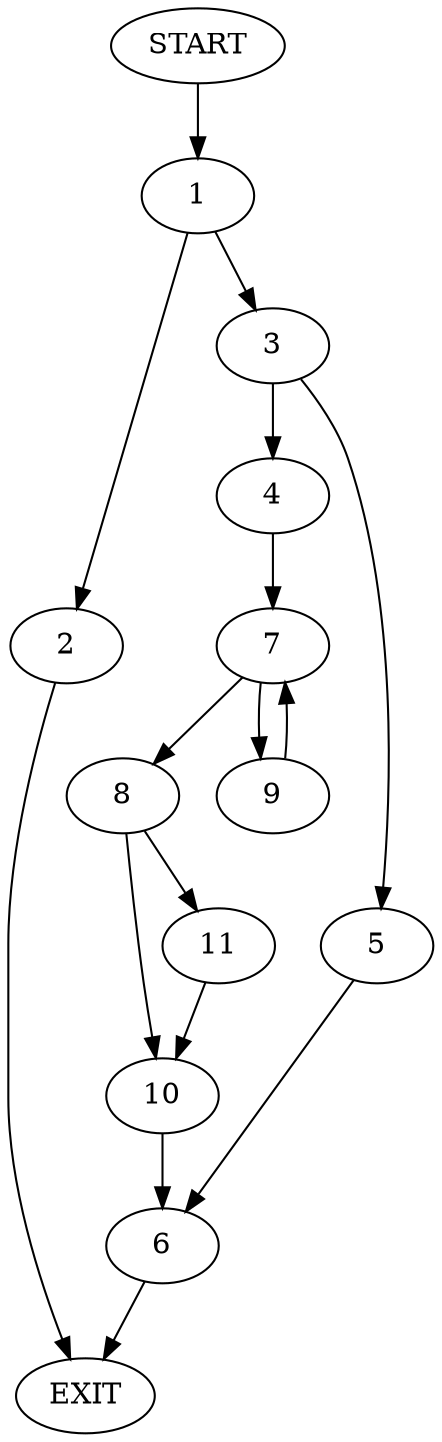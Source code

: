 digraph {
0 [label="START"]
12 [label="EXIT"]
0 -> 1
1 -> 2
1 -> 3
2 -> 12
3 -> 4
3 -> 5
5 -> 6
4 -> 7
7 -> 8
7 -> 9
8 -> 10
8 -> 11
9 -> 7
10 -> 6
11 -> 10
6 -> 12
}
